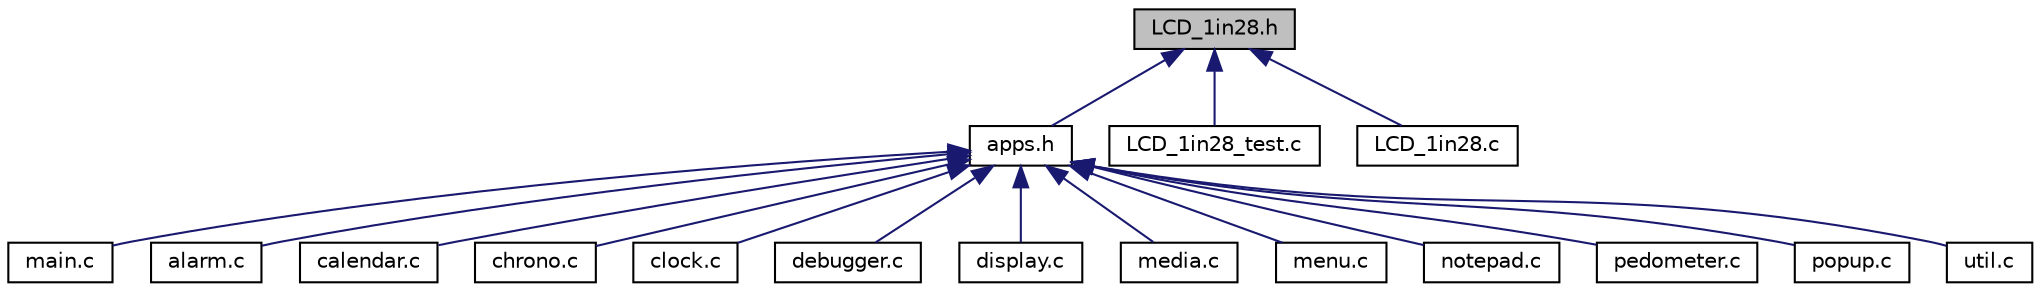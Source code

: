 digraph "LCD_1in28.h"
{
 // LATEX_PDF_SIZE
  bgcolor="transparent";
  edge [fontname="Helvetica",fontsize="10",labelfontname="Helvetica",labelfontsize="10"];
  node [fontname="Helvetica",fontsize="10",shape=record];
  Node1 [label="LCD_1in28.h",height=0.2,width=0.4,color="black", fillcolor="grey75", style="filled", fontcolor="black",tooltip=" "];
  Node1 -> Node2 [dir="back",color="midnightblue",fontsize="10",style="solid",fontname="Helvetica"];
  Node2 [label="apps.h",height=0.2,width=0.4,color="black",URL="$apps_8h.html",tooltip=" "];
  Node2 -> Node3 [dir="back",color="midnightblue",fontsize="10",style="solid",fontname="Helvetica"];
  Node3 [label="main.c",height=0.2,width=0.4,color="black",URL="$main_8c.html",tooltip=" "];
  Node2 -> Node4 [dir="back",color="midnightblue",fontsize="10",style="solid",fontname="Helvetica"];
  Node4 [label="alarm.c",height=0.2,width=0.4,color="black",URL="$wp__apps_2src_2alarm_8c.html",tooltip=" "];
  Node2 -> Node5 [dir="back",color="midnightblue",fontsize="10",style="solid",fontname="Helvetica"];
  Node5 [label="calendar.c",height=0.2,width=0.4,color="black",URL="$calendar_8c.html",tooltip=" "];
  Node2 -> Node6 [dir="back",color="midnightblue",fontsize="10",style="solid",fontname="Helvetica"];
  Node6 [label="chrono.c",height=0.2,width=0.4,color="black",URL="$chrono_8c.html",tooltip=" "];
  Node2 -> Node7 [dir="back",color="midnightblue",fontsize="10",style="solid",fontname="Helvetica"];
  Node7 [label="clock.c",height=0.2,width=0.4,color="black",URL="$clock_8c.html",tooltip=" "];
  Node2 -> Node8 [dir="back",color="midnightblue",fontsize="10",style="solid",fontname="Helvetica"];
  Node8 [label="debugger.c",height=0.2,width=0.4,color="black",URL="$debugger_8c.html",tooltip=" "];
  Node2 -> Node9 [dir="back",color="midnightblue",fontsize="10",style="solid",fontname="Helvetica"];
  Node9 [label="display.c",height=0.2,width=0.4,color="black",URL="$display_8c.html",tooltip=" "];
  Node2 -> Node10 [dir="back",color="midnightblue",fontsize="10",style="solid",fontname="Helvetica"];
  Node10 [label="media.c",height=0.2,width=0.4,color="black",URL="$wp__apps_2src_2media_8c.html",tooltip=" "];
  Node2 -> Node11 [dir="back",color="midnightblue",fontsize="10",style="solid",fontname="Helvetica"];
  Node11 [label="menu.c",height=0.2,width=0.4,color="black",URL="$wp__apps_2src_2menu_8c.html",tooltip=" "];
  Node2 -> Node12 [dir="back",color="midnightblue",fontsize="10",style="solid",fontname="Helvetica"];
  Node12 [label="notepad.c",height=0.2,width=0.4,color="black",URL="$wp__apps_2src_2notepad_8c.html",tooltip=" "];
  Node2 -> Node13 [dir="back",color="midnightblue",fontsize="10",style="solid",fontname="Helvetica"];
  Node13 [label="pedometer.c",height=0.2,width=0.4,color="black",URL="$pedometer_8c.html",tooltip=" "];
  Node2 -> Node14 [dir="back",color="midnightblue",fontsize="10",style="solid",fontname="Helvetica"];
  Node14 [label="popup.c",height=0.2,width=0.4,color="black",URL="$popup_8c.html",tooltip=" "];
  Node2 -> Node15 [dir="back",color="midnightblue",fontsize="10",style="solid",fontname="Helvetica"];
  Node15 [label="util.c",height=0.2,width=0.4,color="black",URL="$wp__apps_2src_2util_8c.html",tooltip=" "];
  Node1 -> Node16 [dir="back",color="midnightblue",fontsize="10",style="solid",fontname="Helvetica"];
  Node16 [label="LCD_1in28_test.c",height=0.2,width=0.4,color="black",URL="$LCD__1in28__test_8c.html",tooltip=" "];
  Node1 -> Node17 [dir="back",color="midnightblue",fontsize="10",style="solid",fontname="Helvetica"];
  Node17 [label="LCD_1in28.c",height=0.2,width=0.4,color="black",URL="$LCD__1in28_8c.html",tooltip=" "];
}
